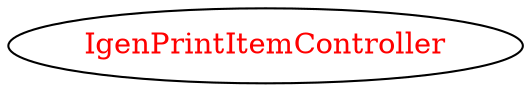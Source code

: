 digraph dependencyGraph {
 concentrate=true;
 ranksep="2.0";
 rankdir="LR"; 
 splines="ortho";
"IgenPrintItemController" [fontcolor="red"];
}